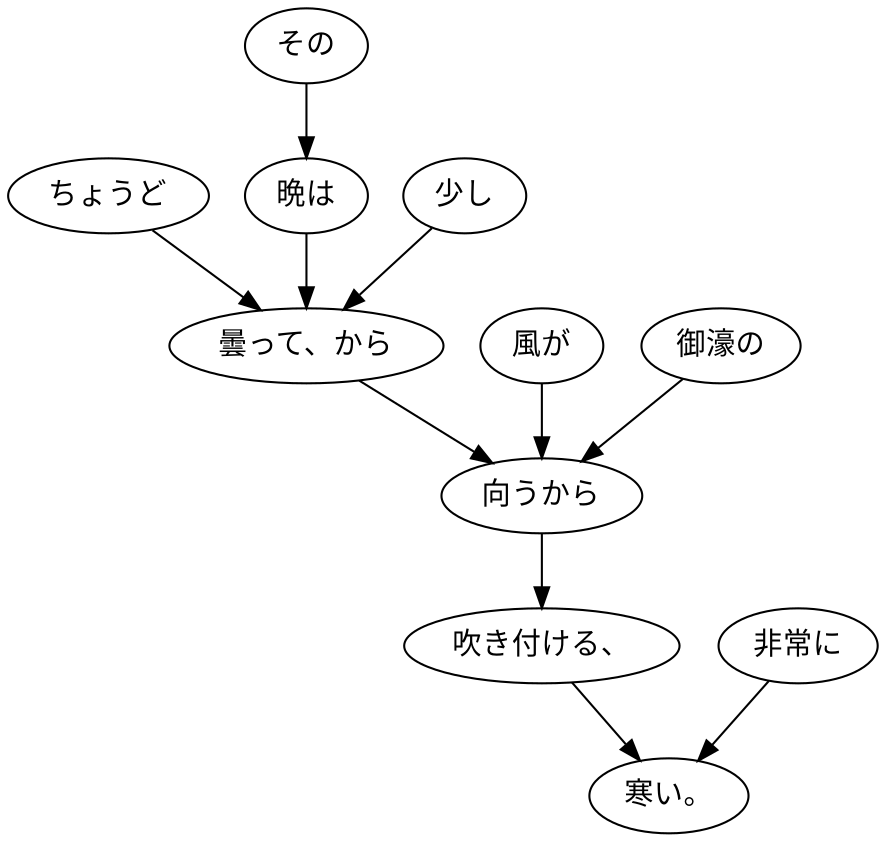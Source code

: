 digraph graph1059 {
	node0 [label="ちょうど"];
	node1 [label="その"];
	node2 [label="晩は"];
	node3 [label="少し"];
	node4 [label="曇って、から"];
	node5 [label="風が"];
	node6 [label="御濠の"];
	node7 [label="向うから"];
	node8 [label="吹き付ける、"];
	node9 [label="非常に"];
	node10 [label="寒い。"];
	node0 -> node4;
	node1 -> node2;
	node2 -> node4;
	node3 -> node4;
	node4 -> node7;
	node5 -> node7;
	node6 -> node7;
	node7 -> node8;
	node8 -> node10;
	node9 -> node10;
}
